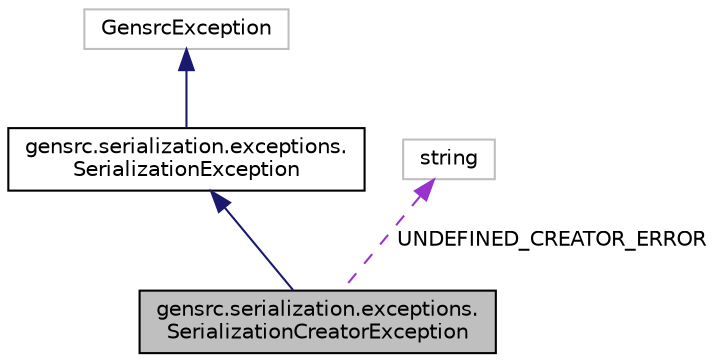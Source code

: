 digraph "gensrc.serialization.exceptions.SerializationCreatorException"
{
  edge [fontname="Helvetica",fontsize="10",labelfontname="Helvetica",labelfontsize="10"];
  node [fontname="Helvetica",fontsize="10",shape=record];
  Node3 [label="gensrc.serialization.exceptions.\lSerializationCreatorException",height=0.2,width=0.4,color="black", fillcolor="grey75", style="filled", fontcolor="black"];
  Node4 -> Node3 [dir="back",color="midnightblue",fontsize="10",style="solid",fontname="Helvetica"];
  Node4 [label="gensrc.serialization.exceptions.\lSerializationException",height=0.2,width=0.4,color="black", fillcolor="white", style="filled",URL="$classgensrc_1_1serialization_1_1exceptions_1_1_serialization_exception.html"];
  Node5 -> Node4 [dir="back",color="midnightblue",fontsize="10",style="solid",fontname="Helvetica"];
  Node5 [label="GensrcException",height=0.2,width=0.4,color="grey75", fillcolor="white", style="filled"];
  Node6 -> Node3 [dir="back",color="darkorchid3",fontsize="10",style="dashed",label=" UNDEFINED_CREATOR_ERROR" ,fontname="Helvetica"];
  Node6 [label="string",height=0.2,width=0.4,color="grey75", fillcolor="white", style="filled"];
}
